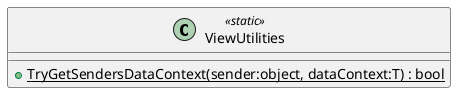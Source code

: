 @startuml
class ViewUtilities <<static>> {
    + {static} TryGetSendersDataContext(sender:object, dataContext:T) : bool
}
@enduml
